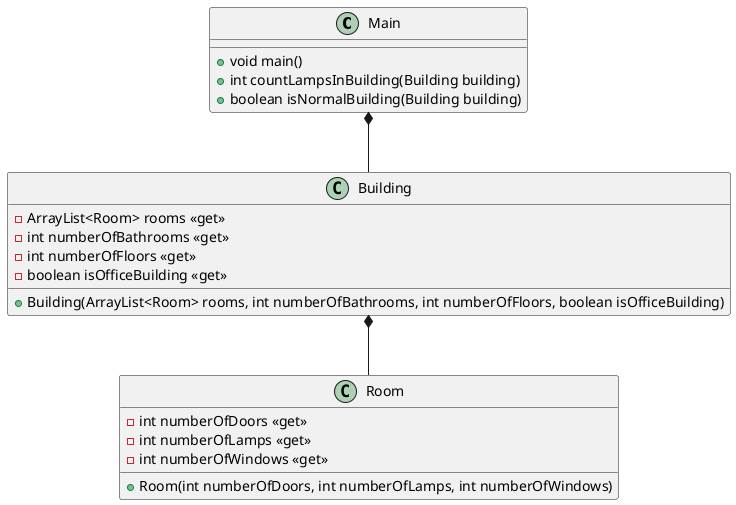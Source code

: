 @startuml
'https://plantuml.com/object-diagram

class Main {
    +void main()
    +int countLampsInBuilding(Building building)
    +boolean isNormalBuilding(Building building)
}

class Building {
    -ArrayList<Room> rooms «get»
    -int numberOfBathrooms «get»
    -int numberOfFloors «get»
    -boolean isOfficeBuilding «get»

    +Building(ArrayList<Room> rooms, int numberOfBathrooms, int numberOfFloors, boolean isOfficeBuilding)
}

class Room {
    -int numberOfDoors «get»
    -int numberOfLamps «get»
    -int numberOfWindows «get»

    +Room(int numberOfDoors, int numberOfLamps, int numberOfWindows)
}

Main *-- Building
Building *-- Room

@enduml
